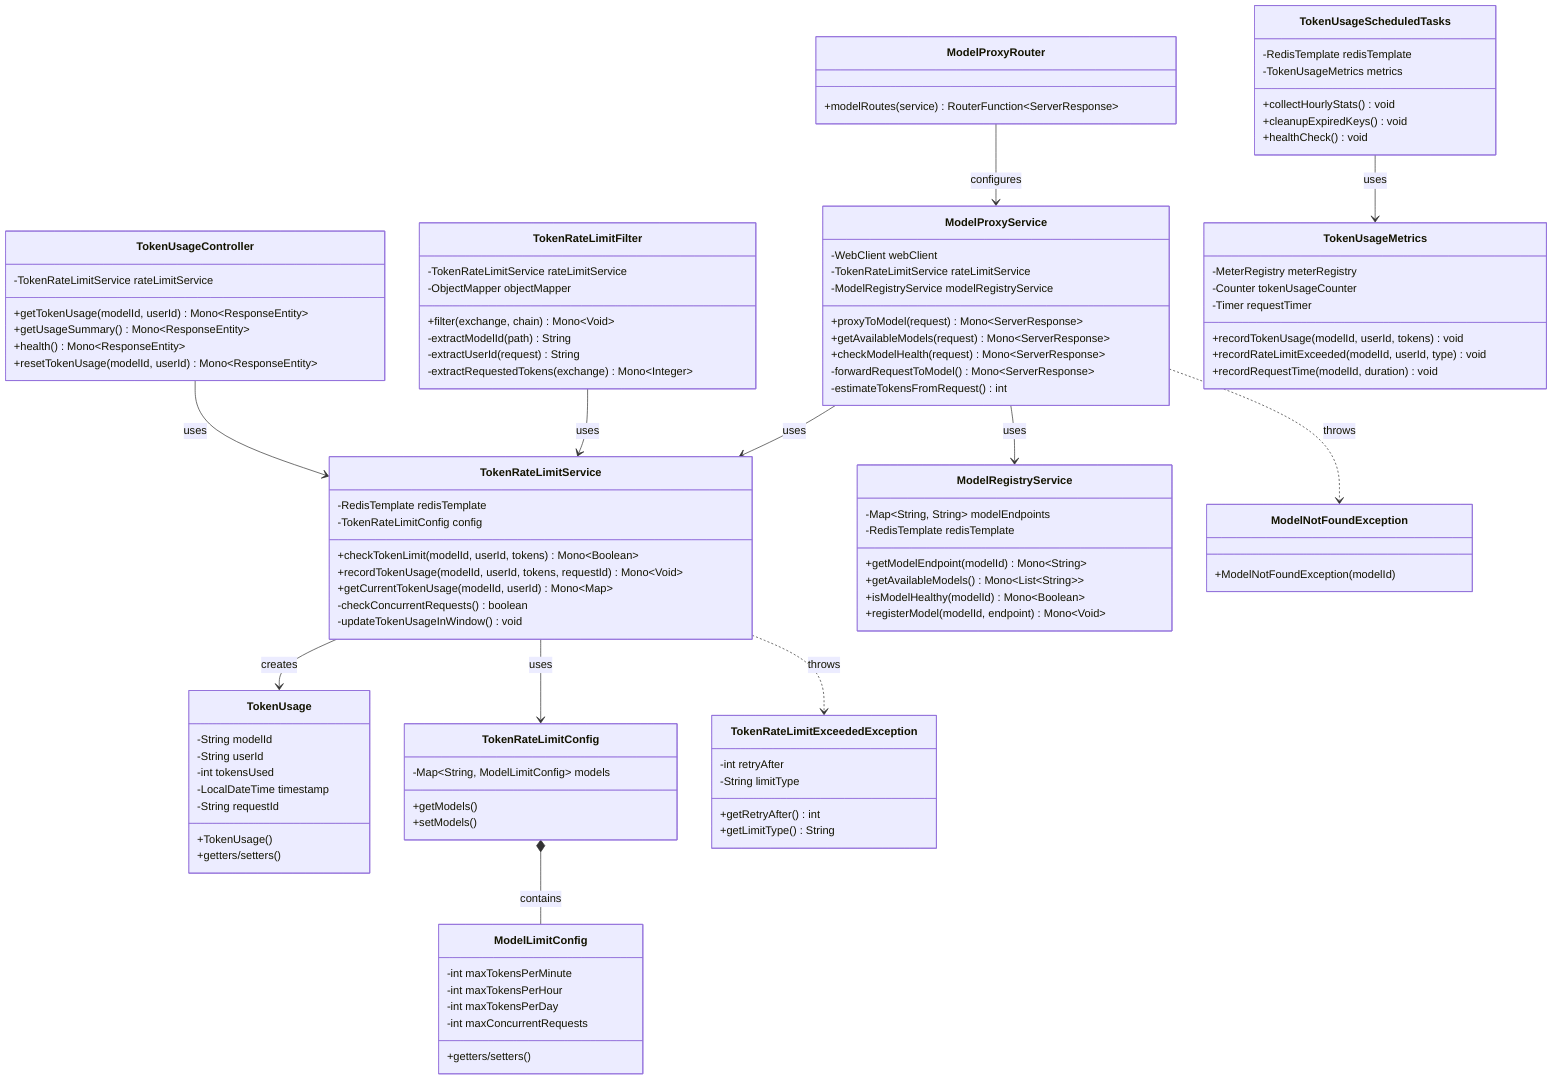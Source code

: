 classDiagram
    %% 모델 클래스
    class TokenUsage {
        -String modelId
        -String userId
        -int tokensUsed
        -LocalDateTime timestamp
        -String requestId
        +TokenUsage()
        +getters/setters()
    }
    
    %% 설정 클래스
    class TokenRateLimitConfig {
        -Map~String, ModelLimitConfig~ models
        +getModels()
        +setModels()
    }
    
    class ModelLimitConfig {
        -int maxTokensPerMinute
        -int maxTokensPerHour
        -int maxTokensPerDay
        -int maxConcurrentRequests
        +getters/setters()
    }
    
    %% 서비스 클래스들
    class TokenRateLimitService {
        -RedisTemplate redisTemplate
        -TokenRateLimitConfig config
        +checkTokenLimit(modelId, userId, tokens) Mono~Boolean~
        +recordTokenUsage(modelId, userId, tokens, requestId) Mono~Void~
        +getCurrentTokenUsage(modelId, userId) Mono~Map~
        -checkConcurrentRequests() boolean
        -updateTokenUsageInWindow() void
    }
    
    class ModelProxyService {
        -WebClient webClient
        -TokenRateLimitService rateLimitService
        -ModelRegistryService modelRegistryService
        +proxyToModel(request) Mono~ServerResponse~
        +getAvailableModels(request) Mono~ServerResponse~
        +checkModelHealth(request) Mono~ServerResponse~
        -forwardRequestToModel() Mono~ServerResponse~
        -estimateTokensFromRequest() int
    }
    
    class ModelRegistryService {
        -Map~String, String~ modelEndpoints
        -RedisTemplate redisTemplate
        +getModelEndpoint(modelId) Mono~String~
        +getAvailableModels() Mono~List~String~~
        +isModelHealthy(modelId) Mono~Boolean~
        +registerModel(modelId, endpoint) Mono~Void~
    }
    
    %% 필터 클래스
    class TokenRateLimitFilter {
        -TokenRateLimitService rateLimitService
        -ObjectMapper objectMapper
        +filter(exchange, chain) Mono~Void~
        -extractModelId(path) String
        -extractUserId(request) String
        -extractRequestedTokens(exchange) Mono~Integer~
    }
    
    %% 컨트롤러 클래스
    class TokenUsageController {
        -TokenRateLimitService rateLimitService
        +getTokenUsage(modelId, userId) Mono~ResponseEntity~
        +getUsageSummary() Mono~ResponseEntity~
        +health() Mono~ResponseEntity~
        +resetTokenUsage(modelId, userId) Mono~ResponseEntity~
    }
    
    %% 메트릭 클래스
    class TokenUsageMetrics {
        -MeterRegistry meterRegistry
        -Counter tokenUsageCounter
        -Timer requestTimer
        +recordTokenUsage(modelId, userId, tokens) void
        +recordRateLimitExceeded(modelId, userId, type) void
        +recordRequestTime(modelId, duration) void
    }
    
    %% 스케줄링 클래스
    class TokenUsageScheduledTasks {
        -RedisTemplate redisTemplate
        -TokenUsageMetrics metrics
        +collectHourlyStats() void
        +cleanupExpiredKeys() void
        +healthCheck() void
    }
    
    %% 예외 클래스들
    class TokenRateLimitExceededException {
        -int retryAfter
        -String limitType
        +getRetryAfter() int
        +getLimitType() String
    }
    
    class ModelNotFoundException {
        +ModelNotFoundException(modelId)
    }
    
    %% 라우터 설정
    class ModelProxyRouter {
        +modelRoutes(service) RouterFunction~ServerResponse~
    }
    
    %% 관계 설정
    TokenRateLimitConfig *-- ModelLimitConfig : contains
    TokenRateLimitService --> TokenRateLimitConfig : uses
    TokenRateLimitService --> TokenUsage : creates
    
    ModelProxyService --> TokenRateLimitService : uses
    ModelProxyService --> ModelRegistryService : uses
    
    TokenRateLimitFilter --> TokenRateLimitService : uses
    TokenUsageController --> TokenRateLimitService : uses
    
    TokenUsageScheduledTasks --> TokenUsageMetrics : uses
    
    ModelProxyRouter --> ModelProxyService : configures
    
    TokenRateLimitService ..> TokenRateLimitExceededException : throws
    ModelProxyService ..> ModelNotFoundException : throws